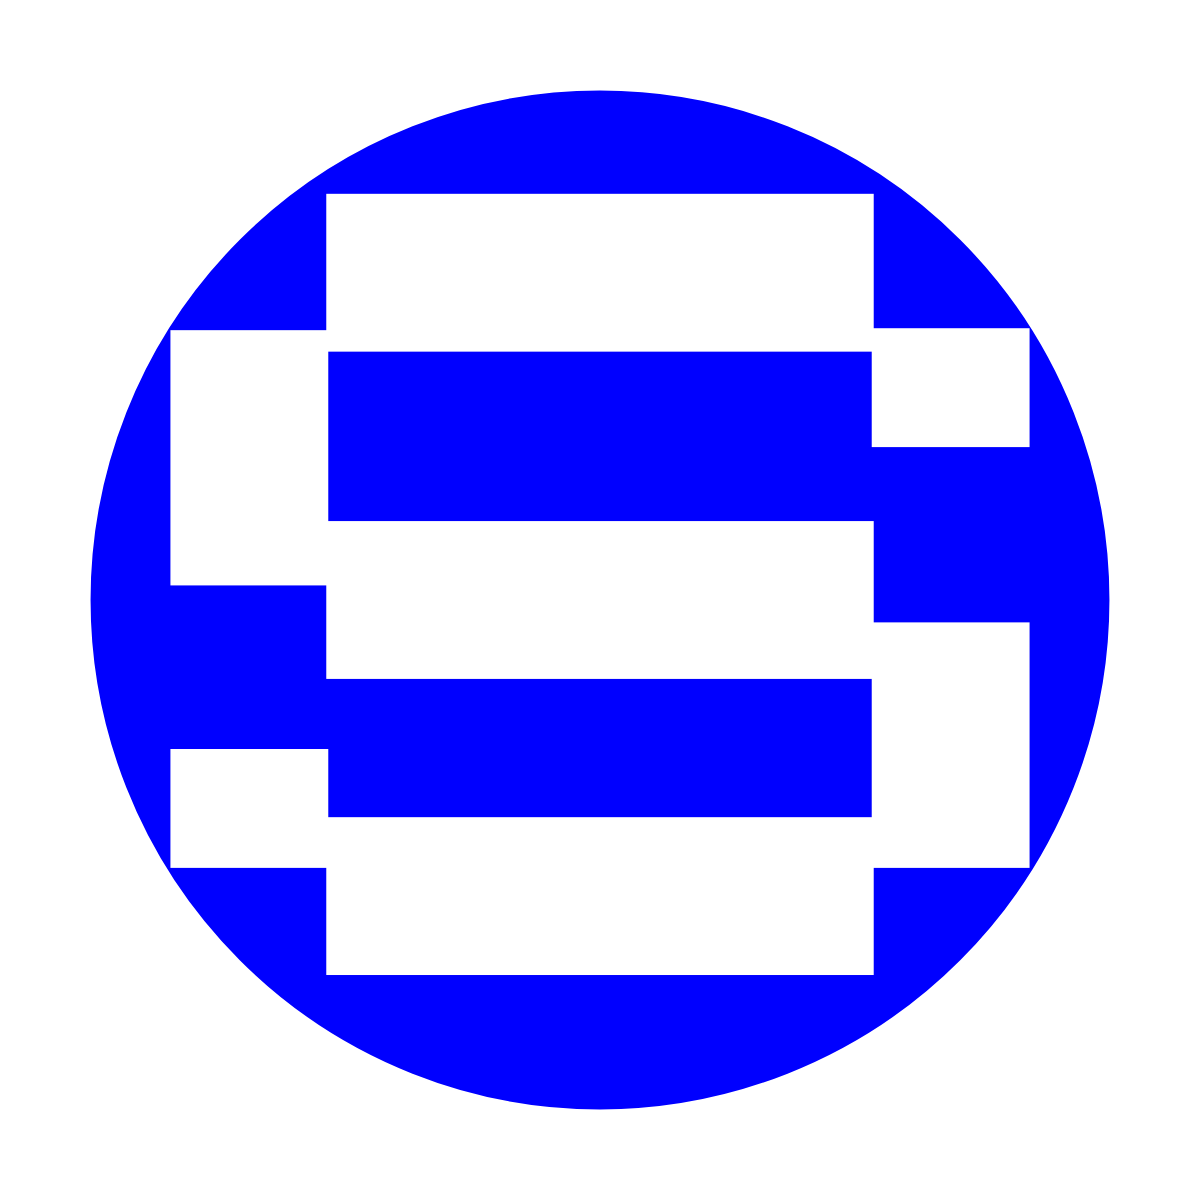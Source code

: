 <mxfile version="21.2.8" type="device">
  <diagram name="ページ1" id="HTUM9WQVRzLt1JtgzXWI">
    <mxGraphModel dx="872" dy="999" grid="1" gridSize="10" guides="1" tooltips="1" connect="1" arrows="1" fold="1" page="1" pageScale="1" pageWidth="827" pageHeight="1169" math="0" shadow="0">
      <root>
        <mxCell id="0" />
        <mxCell id="1" parent="0" />
        <mxCell id="z0yhP22A5qaA2MCpn2JW-1" value="" style="group" parent="1" vertex="1" connectable="0">
          <mxGeometry x="10" y="10" width="600" height="600" as="geometry" />
        </mxCell>
        <mxCell id="WHZABowf8DTFQ4wcId3o-12" value="" style="ellipse;whiteSpace=wrap;html=1;aspect=fixed;strokeColor=none;shadow=0;" parent="z0yhP22A5qaA2MCpn2JW-1" vertex="1">
          <mxGeometry width="600" height="600" as="geometry" />
        </mxCell>
        <mxCell id="WHZABowf8DTFQ4wcId3o-1" value="" style="ellipse;whiteSpace=wrap;html=1;aspect=fixed;fillColor=#0000FF;strokeColor=#0000FF;shadow=0;" parent="z0yhP22A5qaA2MCpn2JW-1" vertex="1">
          <mxGeometry x="45.779" y="45.779" width="508.442" height="508.442" as="geometry" />
        </mxCell>
        <mxCell id="WHZABowf8DTFQ4wcId3o-4" value="" style="rounded=0;whiteSpace=wrap;html=1;fillColor=#FFFFFF;strokeColor=#FFFFFF;" parent="z0yhP22A5qaA2MCpn2JW-1" vertex="1">
          <mxGeometry x="436.364" y="164.61" width="77.922" height="58.442" as="geometry" />
        </mxCell>
        <mxCell id="WHZABowf8DTFQ4wcId3o-6" value="" style="rounded=0;whiteSpace=wrap;html=1;fillColor=#FFFFFF;strokeColor=#FFFFFF;" parent="z0yhP22A5qaA2MCpn2JW-1" vertex="1">
          <mxGeometry x="163.636" y="97.403" width="272.727" height="77.922" as="geometry" />
        </mxCell>
        <mxCell id="WHZABowf8DTFQ4wcId3o-7" value="" style="rounded=0;whiteSpace=wrap;html=1;fillColor=#FFFFFF;strokeColor=#FFFFFF;" parent="z0yhP22A5qaA2MCpn2JW-1" vertex="1">
          <mxGeometry x="85.714" y="165.584" width="77.922" height="126.623" as="geometry" />
        </mxCell>
        <mxCell id="WHZABowf8DTFQ4wcId3o-8" value="" style="rounded=0;whiteSpace=wrap;html=1;fillColor=#FFFFFF;strokeColor=#FFFFFF;" parent="z0yhP22A5qaA2MCpn2JW-1" vertex="1">
          <mxGeometry x="163.636" y="409.091" width="272.727" height="77.922" as="geometry" />
        </mxCell>
        <mxCell id="WHZABowf8DTFQ4wcId3o-10" value="" style="rounded=0;whiteSpace=wrap;html=1;fillColor=#FFFFFF;strokeColor=#FFFFFF;" parent="z0yhP22A5qaA2MCpn2JW-1" vertex="1">
          <mxGeometry x="85.714" y="375" width="77.922" height="58.442" as="geometry" />
        </mxCell>
        <mxCell id="WHZABowf8DTFQ4wcId3o-11" value="" style="rounded=0;whiteSpace=wrap;html=1;fillColor=#FFFFFF;strokeColor=#FFFFFF;" parent="z0yhP22A5qaA2MCpn2JW-1" vertex="1">
          <mxGeometry x="163.636" y="261.039" width="272.727" height="77.922" as="geometry" />
        </mxCell>
        <mxCell id="2teciNXur87q0s7zuHtv-1" value="" style="rounded=0;whiteSpace=wrap;html=1;fillColor=#FFFFFF;strokeColor=#FFFFFF;glass=0;" parent="z0yhP22A5qaA2MCpn2JW-1" vertex="1">
          <mxGeometry x="436.364" y="311.688" width="77.922" height="121.753" as="geometry" />
        </mxCell>
      </root>
    </mxGraphModel>
  </diagram>
</mxfile>
